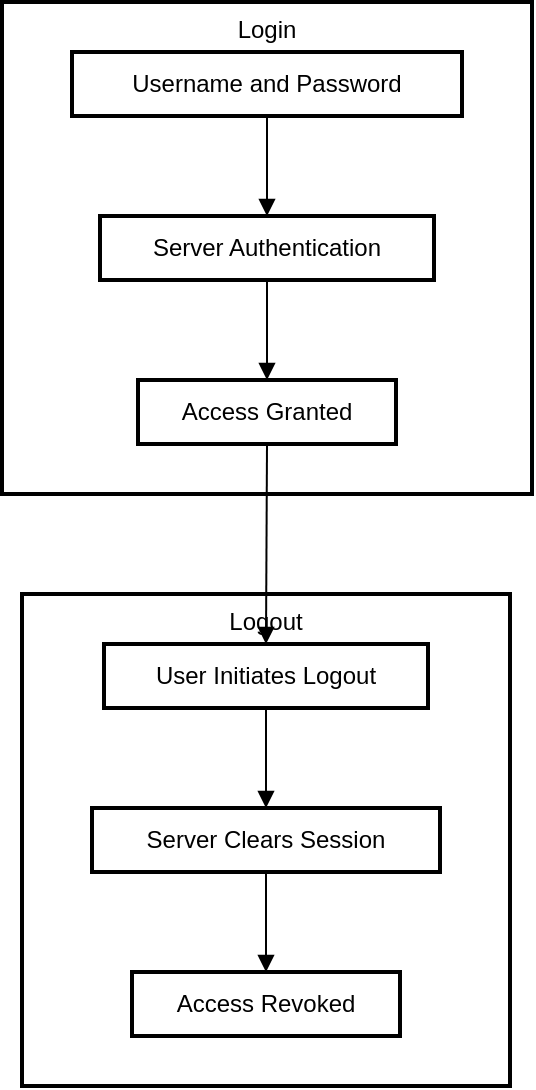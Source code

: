 <mxfile version="24.7.6">
  <diagram name="Page-1" id="C5YBU83a2nB2cmVFLfzK">
    <mxGraphModel>
      <root>
        <mxCell id="0" />
        <mxCell id="1" parent="0" />
        <mxCell id="2" value="Logout" style="whiteSpace=wrap;strokeWidth=2;verticalAlign=top;" vertex="1" parent="1">
          <mxGeometry x="10" y="296" width="244" height="246" as="geometry" />
        </mxCell>
        <mxCell id="3" value="User Initiates Logout" style="whiteSpace=wrap;strokeWidth=2;" vertex="1" parent="1">
          <mxGeometry x="51" y="321" width="162" height="32" as="geometry" />
        </mxCell>
        <mxCell id="4" value="Server Clears Session" style="whiteSpace=wrap;strokeWidth=2;" vertex="1" parent="1">
          <mxGeometry x="45" y="403" width="174" height="32" as="geometry" />
        </mxCell>
        <mxCell id="5" value="Access Revoked" style="whiteSpace=wrap;strokeWidth=2;" vertex="1" parent="1">
          <mxGeometry x="65" y="485" width="134" height="32" as="geometry" />
        </mxCell>
        <mxCell id="6" value="Login" style="whiteSpace=wrap;strokeWidth=2;verticalAlign=top;" vertex="1" parent="1">
          <mxGeometry width="265" height="246" as="geometry" />
        </mxCell>
        <mxCell id="7" value="Username and Password" style="whiteSpace=wrap;strokeWidth=2;" vertex="1" parent="1">
          <mxGeometry x="35" y="25" width="195" height="32" as="geometry" />
        </mxCell>
        <mxCell id="8" value="Server Authentication" style="whiteSpace=wrap;strokeWidth=2;" vertex="1" parent="1">
          <mxGeometry x="49" y="107" width="167" height="32" as="geometry" />
        </mxCell>
        <mxCell id="9" value="Access Granted" style="whiteSpace=wrap;strokeWidth=2;" vertex="1" parent="1">
          <mxGeometry x="68" y="189" width="129" height="32" as="geometry" />
        </mxCell>
        <mxCell id="10" value="" style="curved=1;startArrow=none;endArrow=block;exitX=0.5;exitY=1;entryX=0.5;entryY=0;" edge="1" parent="1" source="7" target="8">
          <mxGeometry relative="1" as="geometry">
            <Array as="points" />
          </mxGeometry>
        </mxCell>
        <mxCell id="11" value="" style="curved=1;startArrow=none;endArrow=block;exitX=0.5;exitY=1;entryX=0.5;entryY=0;" edge="1" parent="1" source="8" target="9">
          <mxGeometry relative="1" as="geometry">
            <Array as="points" />
          </mxGeometry>
        </mxCell>
        <mxCell id="12" value="" style="curved=1;startArrow=none;endArrow=block;exitX=0.5;exitY=1;entryX=0.5;entryY=0;" edge="1" parent="1" source="3" target="4">
          <mxGeometry relative="1" as="geometry">
            <Array as="points" />
          </mxGeometry>
        </mxCell>
        <mxCell id="13" value="" style="curved=1;startArrow=none;endArrow=block;exitX=0.5;exitY=1;entryX=0.5;entryY=0;" edge="1" parent="1" source="4" target="5">
          <mxGeometry relative="1" as="geometry">
            <Array as="points" />
          </mxGeometry>
        </mxCell>
        <mxCell id="14" value="" style="curved=1;startArrow=none;endArrow=block;exitX=0.5;exitY=1;entryX=0.5;entryY=0;" edge="1" parent="1" source="9" target="3">
          <mxGeometry relative="1" as="geometry">
            <Array as="points" />
          </mxGeometry>
        </mxCell>
      </root>
    </mxGraphModel>
  </diagram>
</mxfile>
